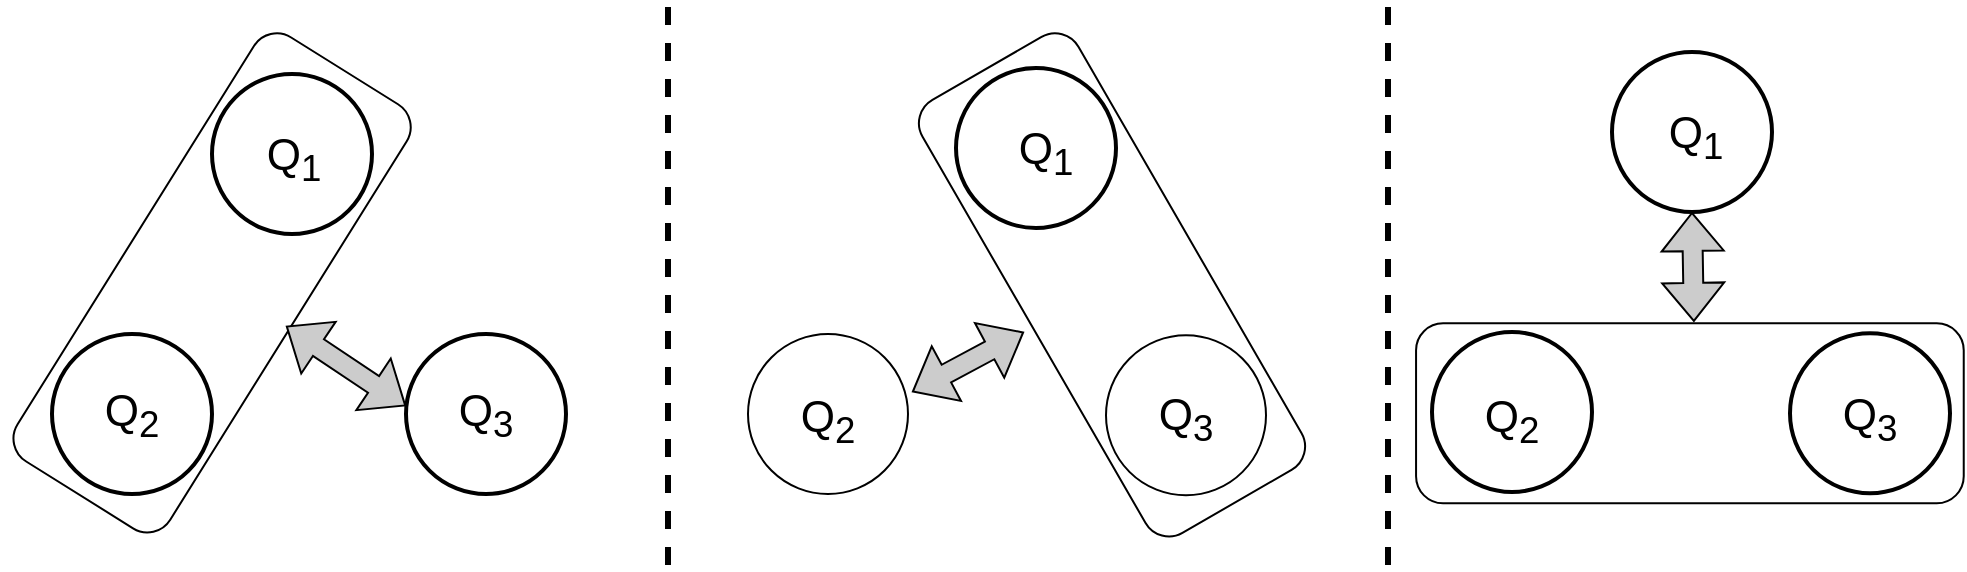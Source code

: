 <mxfile version="24.3.1" type="github">
  <diagram name="Page-1" id="ISKzJsUJe--Yjxj5tc32">
    <mxGraphModel dx="2057" dy="705" grid="1" gridSize="10" guides="1" tooltips="1" connect="1" arrows="1" fold="1" page="1" pageScale="1" pageWidth="827" pageHeight="1169" math="0" shadow="0">
      <root>
        <mxCell id="0" />
        <mxCell id="1" parent="0" />
        <mxCell id="glU5HOa5hJheLsBAAeyM-15" value="" style="rounded=1;whiteSpace=wrap;html=1;fillColor=none;rotation=-30;" vertex="1" parent="1">
          <mxGeometry x="295" y="130.44" width="90" height="250" as="geometry" />
        </mxCell>
        <mxCell id="glU5HOa5hJheLsBAAeyM-6" value="" style="rounded=1;whiteSpace=wrap;html=1;fillColor=none;rotation=32;" vertex="1" parent="1">
          <mxGeometry x="-154.95" y="129.44" width="90" height="250" as="geometry" />
        </mxCell>
        <mxCell id="glU5HOa5hJheLsBAAeyM-1" value="" style="ellipse;whiteSpace=wrap;html=1;aspect=fixed;strokeWidth=2;" vertex="1" parent="1">
          <mxGeometry x="-110" y="150" width="80" height="80" as="geometry" />
        </mxCell>
        <mxCell id="glU5HOa5hJheLsBAAeyM-2" value="" style="ellipse;whiteSpace=wrap;html=1;aspect=fixed;strokeWidth=2;" vertex="1" parent="1">
          <mxGeometry x="-190" y="280" width="80" height="80" as="geometry" />
        </mxCell>
        <mxCell id="glU5HOa5hJheLsBAAeyM-3" value="" style="ellipse;whiteSpace=wrap;html=1;aspect=fixed;strokeWidth=2;" vertex="1" parent="1">
          <mxGeometry x="-13" y="280" width="80" height="80" as="geometry" />
        </mxCell>
        <mxCell id="glU5HOa5hJheLsBAAeyM-4" value="" style="endArrow=none;dashed=1;html=1;rounded=0;strokeWidth=3;" edge="1" parent="1">
          <mxGeometry width="50" height="50" relative="1" as="geometry">
            <mxPoint x="118" y="395.44" as="sourcePoint" />
            <mxPoint x="118" y="115.44" as="targetPoint" />
          </mxGeometry>
        </mxCell>
        <mxCell id="glU5HOa5hJheLsBAAeyM-5" value="&lt;font style=&quot;font-size: 22px;&quot;&gt;Q&lt;sub&gt;1&lt;/sub&gt;&lt;/font&gt;" style="text;html=1;align=center;verticalAlign=middle;whiteSpace=wrap;rounded=0;" vertex="1" parent="1">
          <mxGeometry x="-99" y="175" width="60" height="35" as="geometry" />
        </mxCell>
        <mxCell id="glU5HOa5hJheLsBAAeyM-7" value="" style="shape=flexArrow;endArrow=classic;startArrow=classic;html=1;rounded=0;fillColor=#CCCCCC;" edge="1" parent="1">
          <mxGeometry width="100" height="100" relative="1" as="geometry">
            <mxPoint x="-73" y="276" as="sourcePoint" />
            <mxPoint x="-13" y="316" as="targetPoint" />
          </mxGeometry>
        </mxCell>
        <mxCell id="glU5HOa5hJheLsBAAeyM-9" value="" style="ellipse;whiteSpace=wrap;html=1;aspect=fixed;direction=east;strokeWidth=2;" vertex="1" parent="1">
          <mxGeometry x="262" y="147" width="80" height="80" as="geometry" />
        </mxCell>
        <mxCell id="glU5HOa5hJheLsBAAeyM-10" value="" style="ellipse;whiteSpace=wrap;html=1;aspect=fixed;direction=east;" vertex="1" parent="1">
          <mxGeometry x="158" y="280" width="80" height="80" as="geometry" />
        </mxCell>
        <mxCell id="glU5HOa5hJheLsBAAeyM-11" value="" style="ellipse;whiteSpace=wrap;html=1;aspect=fixed;direction=east;" vertex="1" parent="1">
          <mxGeometry x="337" y="280.65" width="80" height="80" as="geometry" />
        </mxCell>
        <mxCell id="glU5HOa5hJheLsBAAeyM-13" value="" style="shape=flexArrow;endArrow=classic;startArrow=classic;html=1;rounded=0;strokeColor=#000000;fillColor=#CCCCCC;" edge="1" parent="1">
          <mxGeometry width="100" height="100" relative="1" as="geometry">
            <mxPoint x="240" y="309" as="sourcePoint" />
            <mxPoint x="296" y="279" as="targetPoint" />
          </mxGeometry>
        </mxCell>
        <mxCell id="glU5HOa5hJheLsBAAeyM-16" value="&lt;font style=&quot;font-size: 22px;&quot;&gt;Q&lt;sub&gt;2&lt;/sub&gt;&lt;/font&gt;" style="text;html=1;align=center;verticalAlign=middle;whiteSpace=wrap;rounded=0;" vertex="1" parent="1">
          <mxGeometry x="-180" y="303" width="60" height="35" as="geometry" />
        </mxCell>
        <mxCell id="glU5HOa5hJheLsBAAeyM-18" value="&lt;font style=&quot;font-size: 22px;&quot;&gt;Q&lt;sub&gt;3&lt;/sub&gt;&lt;/font&gt;" style="text;html=1;align=center;verticalAlign=middle;whiteSpace=wrap;rounded=0;" vertex="1" parent="1">
          <mxGeometry x="-3" y="303" width="60" height="35" as="geometry" />
        </mxCell>
        <mxCell id="glU5HOa5hJheLsBAAeyM-19" value="&lt;font style=&quot;font-size: 22px;&quot;&gt;Q&lt;sub&gt;1&lt;/sub&gt;&lt;/font&gt;" style="text;html=1;align=center;verticalAlign=middle;whiteSpace=wrap;rounded=0;" vertex="1" parent="1">
          <mxGeometry x="277" y="172.5" width="60" height="35" as="geometry" />
        </mxCell>
        <mxCell id="glU5HOa5hJheLsBAAeyM-20" value="&lt;font style=&quot;font-size: 22px;&quot;&gt;Q&lt;sub&gt;3&lt;/sub&gt;&lt;/font&gt;" style="text;html=1;align=center;verticalAlign=middle;whiteSpace=wrap;rounded=0;" vertex="1" parent="1">
          <mxGeometry x="347" y="305" width="60" height="35" as="geometry" />
        </mxCell>
        <mxCell id="glU5HOa5hJheLsBAAeyM-21" value="&lt;font style=&quot;font-size: 22px;&quot;&gt;Q&lt;sub&gt;2&lt;/sub&gt;&lt;/font&gt;" style="text;html=1;align=center;verticalAlign=middle;whiteSpace=wrap;rounded=0;" vertex="1" parent="1">
          <mxGeometry x="168" y="306.15" width="60" height="35" as="geometry" />
        </mxCell>
        <mxCell id="glU5HOa5hJheLsBAAeyM-22" value="" style="endArrow=none;dashed=1;html=1;rounded=0;strokeWidth=3;" edge="1" parent="1">
          <mxGeometry width="50" height="50" relative="1" as="geometry">
            <mxPoint x="478" y="395.44" as="sourcePoint" />
            <mxPoint x="478" y="115.44" as="targetPoint" />
          </mxGeometry>
        </mxCell>
        <mxCell id="glU5HOa5hJheLsBAAeyM-23" value="" style="rounded=1;whiteSpace=wrap;html=1;fillColor=none;rotation=-90;" vertex="1" parent="1">
          <mxGeometry x="583.95" y="182.73" width="90" height="273.84" as="geometry" />
        </mxCell>
        <mxCell id="glU5HOa5hJheLsBAAeyM-24" value="" style="ellipse;whiteSpace=wrap;html=1;aspect=fixed;direction=east;strokeWidth=2;" vertex="1" parent="1">
          <mxGeometry x="590" y="139" width="80" height="80" as="geometry" />
        </mxCell>
        <mxCell id="glU5HOa5hJheLsBAAeyM-25" value="" style="ellipse;whiteSpace=wrap;html=1;aspect=fixed;direction=east;strokeWidth=2;" vertex="1" parent="1">
          <mxGeometry x="500" y="279" width="80" height="80" as="geometry" />
        </mxCell>
        <mxCell id="glU5HOa5hJheLsBAAeyM-26" value="" style="ellipse;whiteSpace=wrap;html=1;aspect=fixed;direction=east;strokeWidth=2;" vertex="1" parent="1">
          <mxGeometry x="679" y="279.65" width="80" height="80" as="geometry" />
        </mxCell>
        <mxCell id="glU5HOa5hJheLsBAAeyM-27" value="" style="shape=flexArrow;endArrow=classic;startArrow=classic;html=1;rounded=0;exitX=0.941;exitY=0.54;exitDx=0;exitDy=0;exitPerimeter=0;strokeColor=#000000;fillColor=#CCCCCC;" edge="1" parent="1">
          <mxGeometry width="100" height="100" relative="1" as="geometry">
            <mxPoint x="630.954" y="273.96" as="sourcePoint" />
            <mxPoint x="630" y="219" as="targetPoint" />
          </mxGeometry>
        </mxCell>
        <mxCell id="glU5HOa5hJheLsBAAeyM-28" value="&lt;font style=&quot;font-size: 22px;&quot;&gt;Q&lt;sub&gt;1&lt;/sub&gt;&lt;/font&gt;" style="text;html=1;align=center;verticalAlign=middle;whiteSpace=wrap;rounded=0;" vertex="1" parent="1">
          <mxGeometry x="602" y="164.5" width="60" height="35" as="geometry" />
        </mxCell>
        <mxCell id="glU5HOa5hJheLsBAAeyM-29" value="&lt;font style=&quot;font-size: 22px;&quot;&gt;Q&lt;sub&gt;3&lt;/sub&gt;&lt;/font&gt;" style="text;html=1;align=center;verticalAlign=middle;whiteSpace=wrap;rounded=0;" vertex="1" parent="1">
          <mxGeometry x="689" y="305" width="60" height="35" as="geometry" />
        </mxCell>
        <mxCell id="glU5HOa5hJheLsBAAeyM-30" value="&lt;font style=&quot;font-size: 22px;&quot;&gt;Q&lt;sub&gt;2&lt;/sub&gt;&lt;/font&gt;" style="text;html=1;align=center;verticalAlign=middle;whiteSpace=wrap;rounded=0;" vertex="1" parent="1">
          <mxGeometry x="510" y="306.15" width="60" height="35" as="geometry" />
        </mxCell>
      </root>
    </mxGraphModel>
  </diagram>
</mxfile>
